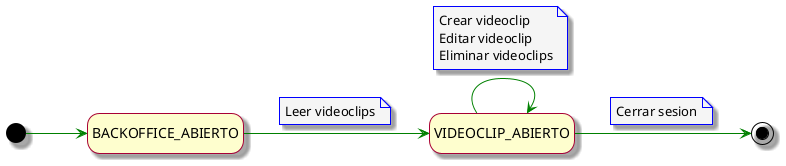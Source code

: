 @startuml DiagramaContextoVisual

skin rose
left to right direction
skinparam {
    NoteBackgroundColor #whiteSmoke
    ArrowColor #green
    NoteBorderColor #blue
    linetype polyline
}
hide empty description

[*] -[#green]-> BACKOFFICE_ABIERTO

BACKOFFICE_ABIERTO -[#green]-> VIDEOCLIP_ABIERTO
note on link 
  Leer videoclips
end note

VIDEOCLIP_ABIERTO -[#green]-> VIDEOCLIP_ABIERTO
note on link 
  Crear videoclip
  Editar videoclip
  Eliminar videoclips
end note

VIDEOCLIP_ABIERTO -[#green]-> [*]
note on link 
  Cerrar sesion
end note


@enduml